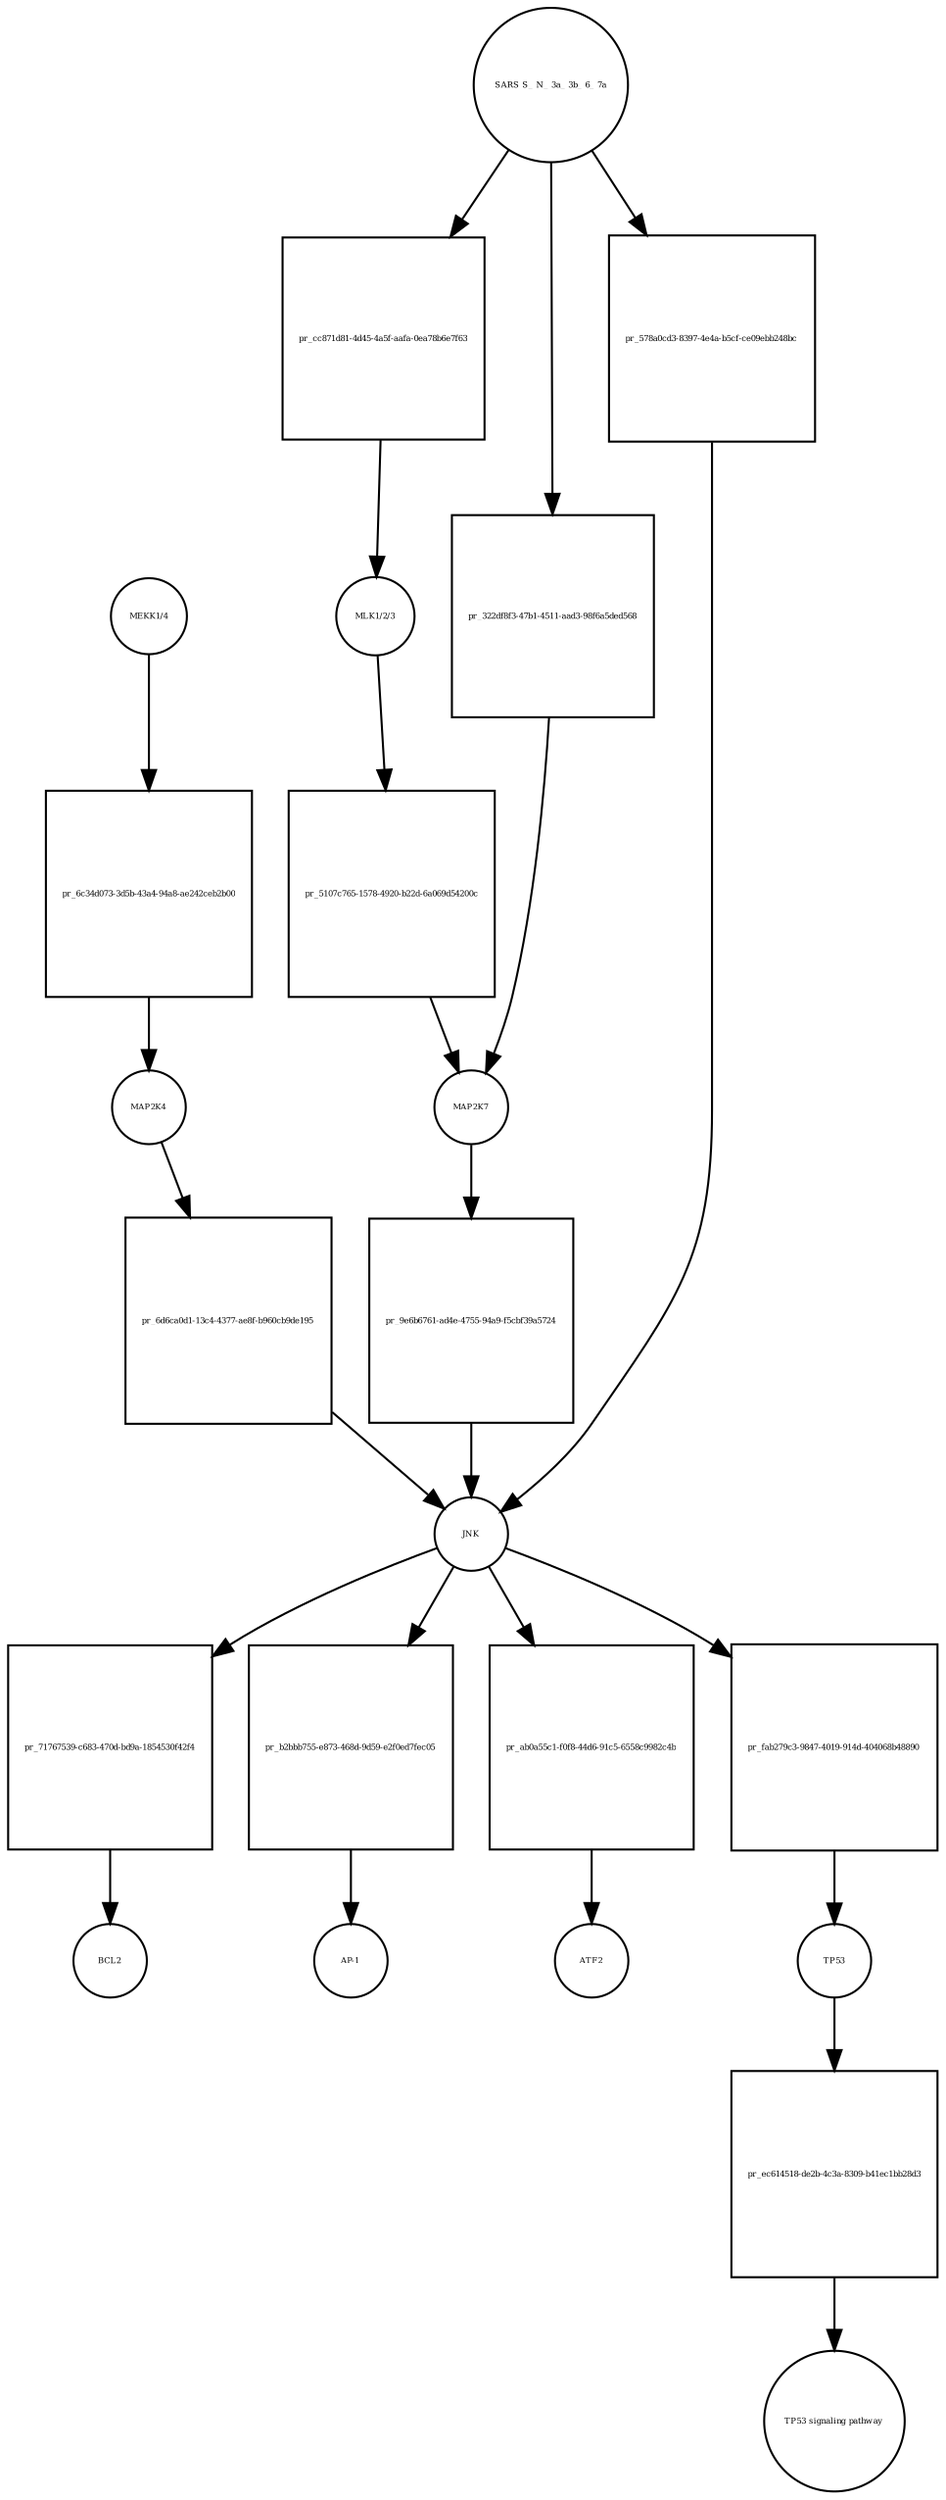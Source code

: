 strict digraph  {
"MEKK1/4" [annotation="", bipartite=0, cls=complex, fontsize=4, label="MEKK1/4", shape=circle];
"pr_6c34d073-3d5b-43a4-94a8-ae242ceb2b00" [annotation="", bipartite=1, cls=process, fontsize=4, label="pr_6c34d073-3d5b-43a4-94a8-ae242ceb2b00", shape=square];
MAP2K4 [annotation=urn_miriam_uniprot_P45985, bipartite=0, cls=macromolecule, fontsize=4, label=MAP2K4, shape=circle];
"MLK1/2/3" [annotation="", bipartite=0, cls=complex, fontsize=4, label="MLK1/2/3", shape=circle];
"pr_5107c765-1578-4920-b22d-6a069d54200c" [annotation="", bipartite=1, cls=process, fontsize=4, label="pr_5107c765-1578-4920-b22d-6a069d54200c", shape=square];
MAP2K7 [annotation=urn_miriam_uniprot_O14733, bipartite=0, cls=macromolecule, fontsize=4, label=MAP2K7, shape=circle];
"pr_6d6ca0d1-13c4-4377-ae8f-b960cb9de195" [annotation="", bipartite=1, cls=process, fontsize=4, label="pr_6d6ca0d1-13c4-4377-ae8f-b960cb9de195", shape=square];
JNK [annotation="", bipartite=0, cls=complex, fontsize=4, label=JNK, shape=circle];
"pr_9e6b6761-ad4e-4755-94a9-f5cbf39a5724" [annotation="", bipartite=1, cls=process, fontsize=4, label="pr_9e6b6761-ad4e-4755-94a9-f5cbf39a5724", shape=square];
"pr_71767539-c683-470d-bd9a-1854530f42f4" [annotation="", bipartite=1, cls=process, fontsize=4, label="pr_71767539-c683-470d-bd9a-1854530f42f4", shape=square];
BCL2 [annotation=urn_miriam_uniprot_P10415, bipartite=0, cls=macromolecule, fontsize=4, label=BCL2, shape=circle];
"pr_b2bbb755-e873-468d-9d59-e2f0ed7fec05" [annotation="", bipartite=1, cls=process, fontsize=4, label="pr_b2bbb755-e873-468d-9d59-e2f0ed7fec05", shape=square];
"AP-1" [annotation="", bipartite=0, cls=complex, fontsize=4, label="AP-1", shape=circle];
"SARS S_ N_ 3a_ 3b_ 6_ 7a" [annotation="", bipartite=0, cls=macromolecule, fontsize=4, label="SARS S_ N_ 3a_ 3b_ 6_ 7a", shape=circle];
"pr_cc871d81-4d45-4a5f-aafa-0ea78b6e7f63" [annotation="", bipartite=1, cls=process, fontsize=4, label="pr_cc871d81-4d45-4a5f-aafa-0ea78b6e7f63", shape=square];
"pr_ab0a55c1-f0f8-44d6-91c5-6558c9982c4b" [annotation="", bipartite=1, cls=process, fontsize=4, label="pr_ab0a55c1-f0f8-44d6-91c5-6558c9982c4b", shape=square];
ATF2 [annotation=urn_miriam_uniprot_P15336, bipartite=0, cls=macromolecule, fontsize=4, label=ATF2, shape=circle];
"pr_fab279c3-9847-4019-914d-404068b48890" [annotation="", bipartite=1, cls=process, fontsize=4, label="pr_fab279c3-9847-4019-914d-404068b48890", shape=square];
TP53 [annotation=urn_miriam_uniprot_P04637, bipartite=0, cls=macromolecule, fontsize=4, label=TP53, shape=circle];
"pr_ec614518-de2b-4c3a-8309-b41ec1bb28d3" [annotation="", bipartite=1, cls=process, fontsize=4, label="pr_ec614518-de2b-4c3a-8309-b41ec1bb28d3", shape=square];
"TP53 signaling pathway" [annotation="", bipartite=0, cls="unspecified entity", fontsize=4, label="TP53 signaling pathway", shape=circle];
"pr_322df8f3-47b1-4511-aad3-98f6a5ded568" [annotation="", bipartite=1, cls=process, fontsize=4, label="pr_322df8f3-47b1-4511-aad3-98f6a5ded568", shape=square];
"pr_578a0cd3-8397-4e4a-b5cf-ce09ebb248bc" [annotation="", bipartite=1, cls=process, fontsize=4, label="pr_578a0cd3-8397-4e4a-b5cf-ce09ebb248bc", shape=square];
"MEKK1/4" -> "pr_6c34d073-3d5b-43a4-94a8-ae242ceb2b00"  [annotation="", interaction_type=consumption];
"pr_6c34d073-3d5b-43a4-94a8-ae242ceb2b00" -> MAP2K4  [annotation="", interaction_type=production];
MAP2K4 -> "pr_6d6ca0d1-13c4-4377-ae8f-b960cb9de195"  [annotation="", interaction_type=consumption];
"MLK1/2/3" -> "pr_5107c765-1578-4920-b22d-6a069d54200c"  [annotation="", interaction_type=consumption];
"pr_5107c765-1578-4920-b22d-6a069d54200c" -> MAP2K7  [annotation="", interaction_type=production];
MAP2K7 -> "pr_9e6b6761-ad4e-4755-94a9-f5cbf39a5724"  [annotation="", interaction_type=consumption];
"pr_6d6ca0d1-13c4-4377-ae8f-b960cb9de195" -> JNK  [annotation="", interaction_type=production];
JNK -> "pr_71767539-c683-470d-bd9a-1854530f42f4"  [annotation="", interaction_type=consumption];
JNK -> "pr_b2bbb755-e873-468d-9d59-e2f0ed7fec05"  [annotation="", interaction_type=consumption];
JNK -> "pr_ab0a55c1-f0f8-44d6-91c5-6558c9982c4b"  [annotation="", interaction_type=consumption];
JNK -> "pr_fab279c3-9847-4019-914d-404068b48890"  [annotation="", interaction_type=consumption];
"pr_9e6b6761-ad4e-4755-94a9-f5cbf39a5724" -> JNK  [annotation="", interaction_type=production];
"pr_71767539-c683-470d-bd9a-1854530f42f4" -> BCL2  [annotation="", interaction_type=production];
"pr_b2bbb755-e873-468d-9d59-e2f0ed7fec05" -> "AP-1"  [annotation="", interaction_type=production];
"SARS S_ N_ 3a_ 3b_ 6_ 7a" -> "pr_cc871d81-4d45-4a5f-aafa-0ea78b6e7f63"  [annotation="", interaction_type=consumption];
"SARS S_ N_ 3a_ 3b_ 6_ 7a" -> "pr_322df8f3-47b1-4511-aad3-98f6a5ded568"  [annotation="", interaction_type=consumption];
"SARS S_ N_ 3a_ 3b_ 6_ 7a" -> "pr_578a0cd3-8397-4e4a-b5cf-ce09ebb248bc"  [annotation="", interaction_type=consumption];
"pr_cc871d81-4d45-4a5f-aafa-0ea78b6e7f63" -> "MLK1/2/3"  [annotation="", interaction_type=production];
"pr_ab0a55c1-f0f8-44d6-91c5-6558c9982c4b" -> ATF2  [annotation="", interaction_type=production];
"pr_fab279c3-9847-4019-914d-404068b48890" -> TP53  [annotation="", interaction_type=production];
TP53 -> "pr_ec614518-de2b-4c3a-8309-b41ec1bb28d3"  [annotation="", interaction_type=consumption];
"pr_ec614518-de2b-4c3a-8309-b41ec1bb28d3" -> "TP53 signaling pathway"  [annotation="", interaction_type=production];
"pr_322df8f3-47b1-4511-aad3-98f6a5ded568" -> MAP2K7  [annotation="", interaction_type=production];
"pr_578a0cd3-8397-4e4a-b5cf-ce09ebb248bc" -> JNK  [annotation="", interaction_type=production];
}

